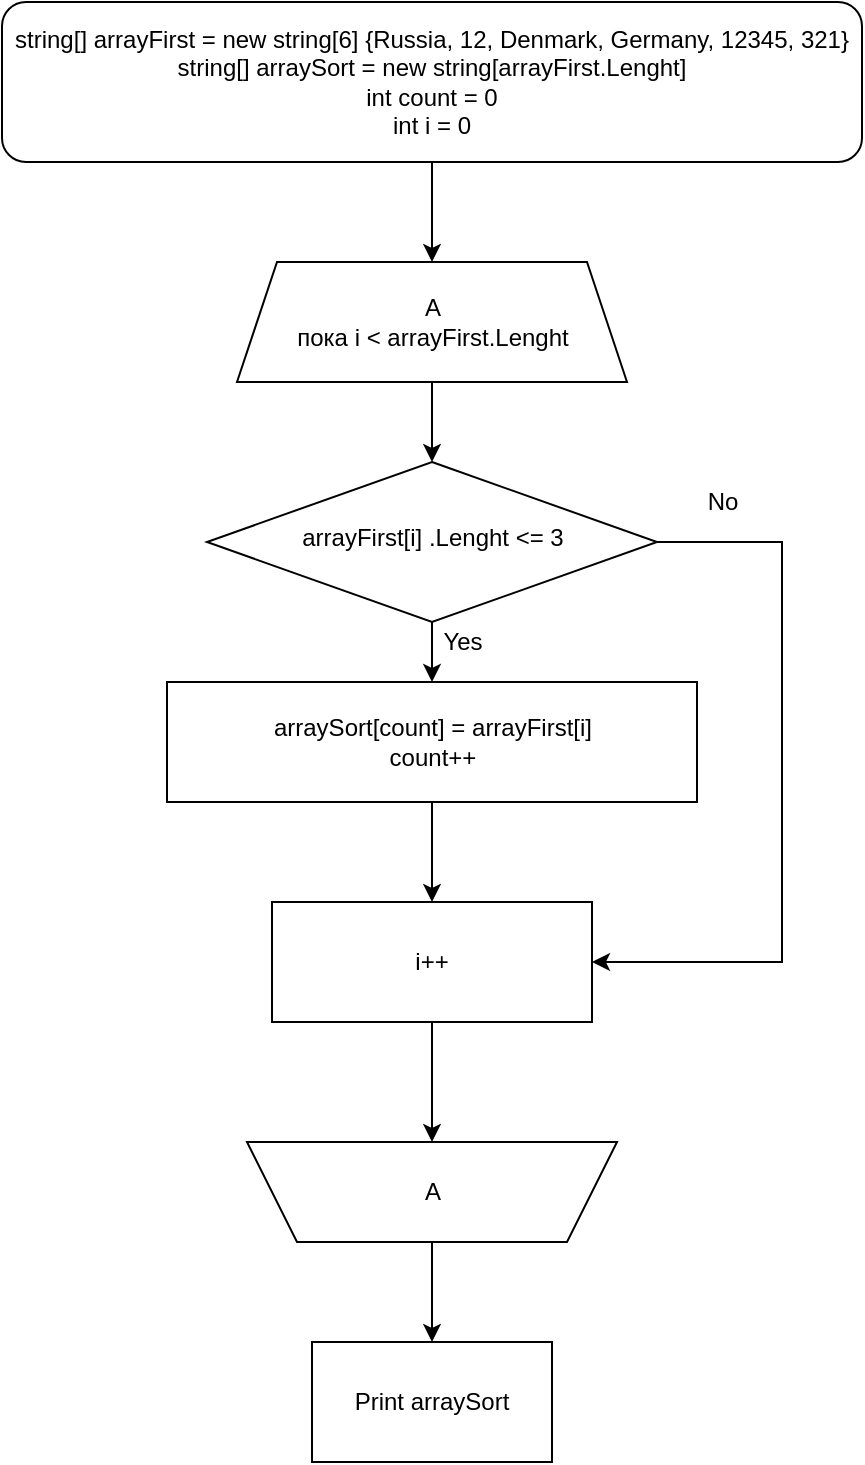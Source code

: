 <mxfile version="20.6.0" type="device"><diagram id="C5RBs43oDa-KdzZeNtuy" name="Page-1"><mxGraphModel dx="1038" dy="547" grid="1" gridSize="10" guides="1" tooltips="1" connect="1" arrows="1" fold="1" page="1" pageScale="1" pageWidth="827" pageHeight="1169" math="0" shadow="0"><root><mxCell id="WIyWlLk6GJQsqaUBKTNV-0"/><mxCell id="WIyWlLk6GJQsqaUBKTNV-1" parent="WIyWlLk6GJQsqaUBKTNV-0"/><mxCell id="p8fYsWCLrWNj0rHxYopb-9" style="edgeStyle=orthogonalEdgeStyle;rounded=0;orthogonalLoop=1;jettySize=auto;html=1;exitX=0.5;exitY=1;exitDx=0;exitDy=0;" edge="1" parent="WIyWlLk6GJQsqaUBKTNV-1" source="WIyWlLk6GJQsqaUBKTNV-3" target="p8fYsWCLrWNj0rHxYopb-0"><mxGeometry relative="1" as="geometry"/></mxCell><mxCell id="WIyWlLk6GJQsqaUBKTNV-3" value="string[] arrayFirst = new string[6] {Russia, 12, Denmark, Germany, 12345, 321}&lt;br&gt;string[] arraySort = new string[arrayFirst.Lenght]&lt;br&gt;int count = 0&lt;br&gt;int i = 0" style="rounded=1;whiteSpace=wrap;html=1;fontSize=12;glass=0;strokeWidth=1;shadow=0;" parent="WIyWlLk6GJQsqaUBKTNV-1" vertex="1"><mxGeometry x="160" y="40" width="430" height="80" as="geometry"/></mxCell><mxCell id="p8fYsWCLrWNj0rHxYopb-4" style="edgeStyle=orthogonalEdgeStyle;rounded=0;orthogonalLoop=1;jettySize=auto;html=1;exitX=1;exitY=0.5;exitDx=0;exitDy=0;entryX=1;entryY=0.5;entryDx=0;entryDy=0;" edge="1" parent="WIyWlLk6GJQsqaUBKTNV-1" source="WIyWlLk6GJQsqaUBKTNV-6" target="p8fYsWCLrWNj0rHxYopb-2"><mxGeometry relative="1" as="geometry"><Array as="points"><mxPoint x="550" y="310"/><mxPoint x="550" y="520"/></Array></mxGeometry></mxCell><mxCell id="p8fYsWCLrWNj0rHxYopb-5" style="edgeStyle=orthogonalEdgeStyle;rounded=0;orthogonalLoop=1;jettySize=auto;html=1;exitX=0.5;exitY=1;exitDx=0;exitDy=0;entryX=0.5;entryY=0;entryDx=0;entryDy=0;" edge="1" parent="WIyWlLk6GJQsqaUBKTNV-1" source="WIyWlLk6GJQsqaUBKTNV-6" target="p8fYsWCLrWNj0rHxYopb-1"><mxGeometry relative="1" as="geometry"/></mxCell><mxCell id="WIyWlLk6GJQsqaUBKTNV-6" value="arrayFirst[i] .Lenght &amp;lt;= 3" style="rhombus;whiteSpace=wrap;html=1;shadow=0;fontFamily=Helvetica;fontSize=12;align=center;strokeWidth=1;spacing=6;spacingTop=-4;" parent="WIyWlLk6GJQsqaUBKTNV-1" vertex="1"><mxGeometry x="262.5" y="270" width="225" height="80" as="geometry"/></mxCell><mxCell id="p8fYsWCLrWNj0rHxYopb-8" style="edgeStyle=orthogonalEdgeStyle;rounded=0;orthogonalLoop=1;jettySize=auto;html=1;exitX=0.5;exitY=1;exitDx=0;exitDy=0;" edge="1" parent="WIyWlLk6GJQsqaUBKTNV-1" source="p8fYsWCLrWNj0rHxYopb-0" target="WIyWlLk6GJQsqaUBKTNV-6"><mxGeometry relative="1" as="geometry"/></mxCell><mxCell id="p8fYsWCLrWNj0rHxYopb-0" value="A&lt;br&gt;пока i &amp;lt; arrayFirst.Lenght" style="shape=trapezoid;perimeter=trapezoidPerimeter;whiteSpace=wrap;html=1;fixedSize=1;" vertex="1" parent="WIyWlLk6GJQsqaUBKTNV-1"><mxGeometry x="277.5" y="170" width="195" height="60" as="geometry"/></mxCell><mxCell id="p8fYsWCLrWNj0rHxYopb-6" style="edgeStyle=orthogonalEdgeStyle;rounded=0;orthogonalLoop=1;jettySize=auto;html=1;exitX=0.5;exitY=1;exitDx=0;exitDy=0;entryX=0.5;entryY=0;entryDx=0;entryDy=0;" edge="1" parent="WIyWlLk6GJQsqaUBKTNV-1" source="p8fYsWCLrWNj0rHxYopb-1" target="p8fYsWCLrWNj0rHxYopb-2"><mxGeometry relative="1" as="geometry"/></mxCell><mxCell id="p8fYsWCLrWNj0rHxYopb-1" value="arraySort[count] = arrayFirst[i]&lt;br&gt;count++" style="rounded=0;whiteSpace=wrap;html=1;" vertex="1" parent="WIyWlLk6GJQsqaUBKTNV-1"><mxGeometry x="242.5" y="380" width="265" height="60" as="geometry"/></mxCell><mxCell id="p8fYsWCLrWNj0rHxYopb-7" style="edgeStyle=orthogonalEdgeStyle;rounded=0;orthogonalLoop=1;jettySize=auto;html=1;exitX=0.5;exitY=1;exitDx=0;exitDy=0;entryX=0.5;entryY=1;entryDx=0;entryDy=0;" edge="1" parent="WIyWlLk6GJQsqaUBKTNV-1" source="p8fYsWCLrWNj0rHxYopb-2" target="p8fYsWCLrWNj0rHxYopb-3"><mxGeometry relative="1" as="geometry"/></mxCell><mxCell id="p8fYsWCLrWNj0rHxYopb-2" value="i++" style="rounded=0;whiteSpace=wrap;html=1;" vertex="1" parent="WIyWlLk6GJQsqaUBKTNV-1"><mxGeometry x="295" y="490" width="160" height="60" as="geometry"/></mxCell><mxCell id="p8fYsWCLrWNj0rHxYopb-13" style="edgeStyle=orthogonalEdgeStyle;rounded=0;orthogonalLoop=1;jettySize=auto;html=1;exitX=0.5;exitY=0;exitDx=0;exitDy=0;entryX=0.5;entryY=0;entryDx=0;entryDy=0;" edge="1" parent="WIyWlLk6GJQsqaUBKTNV-1" source="p8fYsWCLrWNj0rHxYopb-3" target="p8fYsWCLrWNj0rHxYopb-12"><mxGeometry relative="1" as="geometry"/></mxCell><mxCell id="p8fYsWCLrWNj0rHxYopb-3" value="A" style="shape=trapezoid;perimeter=trapezoidPerimeter;whiteSpace=wrap;html=1;fixedSize=1;size=25;direction=west;" vertex="1" parent="WIyWlLk6GJQsqaUBKTNV-1"><mxGeometry x="282.5" y="610" width="185" height="50" as="geometry"/></mxCell><mxCell id="p8fYsWCLrWNj0rHxYopb-10" value="Yes" style="text;html=1;align=center;verticalAlign=middle;resizable=0;points=[];autosize=1;strokeColor=none;fillColor=none;" vertex="1" parent="WIyWlLk6GJQsqaUBKTNV-1"><mxGeometry x="370" y="345" width="40" height="30" as="geometry"/></mxCell><mxCell id="p8fYsWCLrWNj0rHxYopb-11" value="No" style="text;html=1;align=center;verticalAlign=middle;resizable=0;points=[];autosize=1;strokeColor=none;fillColor=none;" vertex="1" parent="WIyWlLk6GJQsqaUBKTNV-1"><mxGeometry x="500" y="275" width="40" height="30" as="geometry"/></mxCell><mxCell id="p8fYsWCLrWNj0rHxYopb-12" value="Print arraySort" style="rounded=0;whiteSpace=wrap;html=1;" vertex="1" parent="WIyWlLk6GJQsqaUBKTNV-1"><mxGeometry x="315" y="710" width="120" height="60" as="geometry"/></mxCell></root></mxGraphModel></diagram></mxfile>
